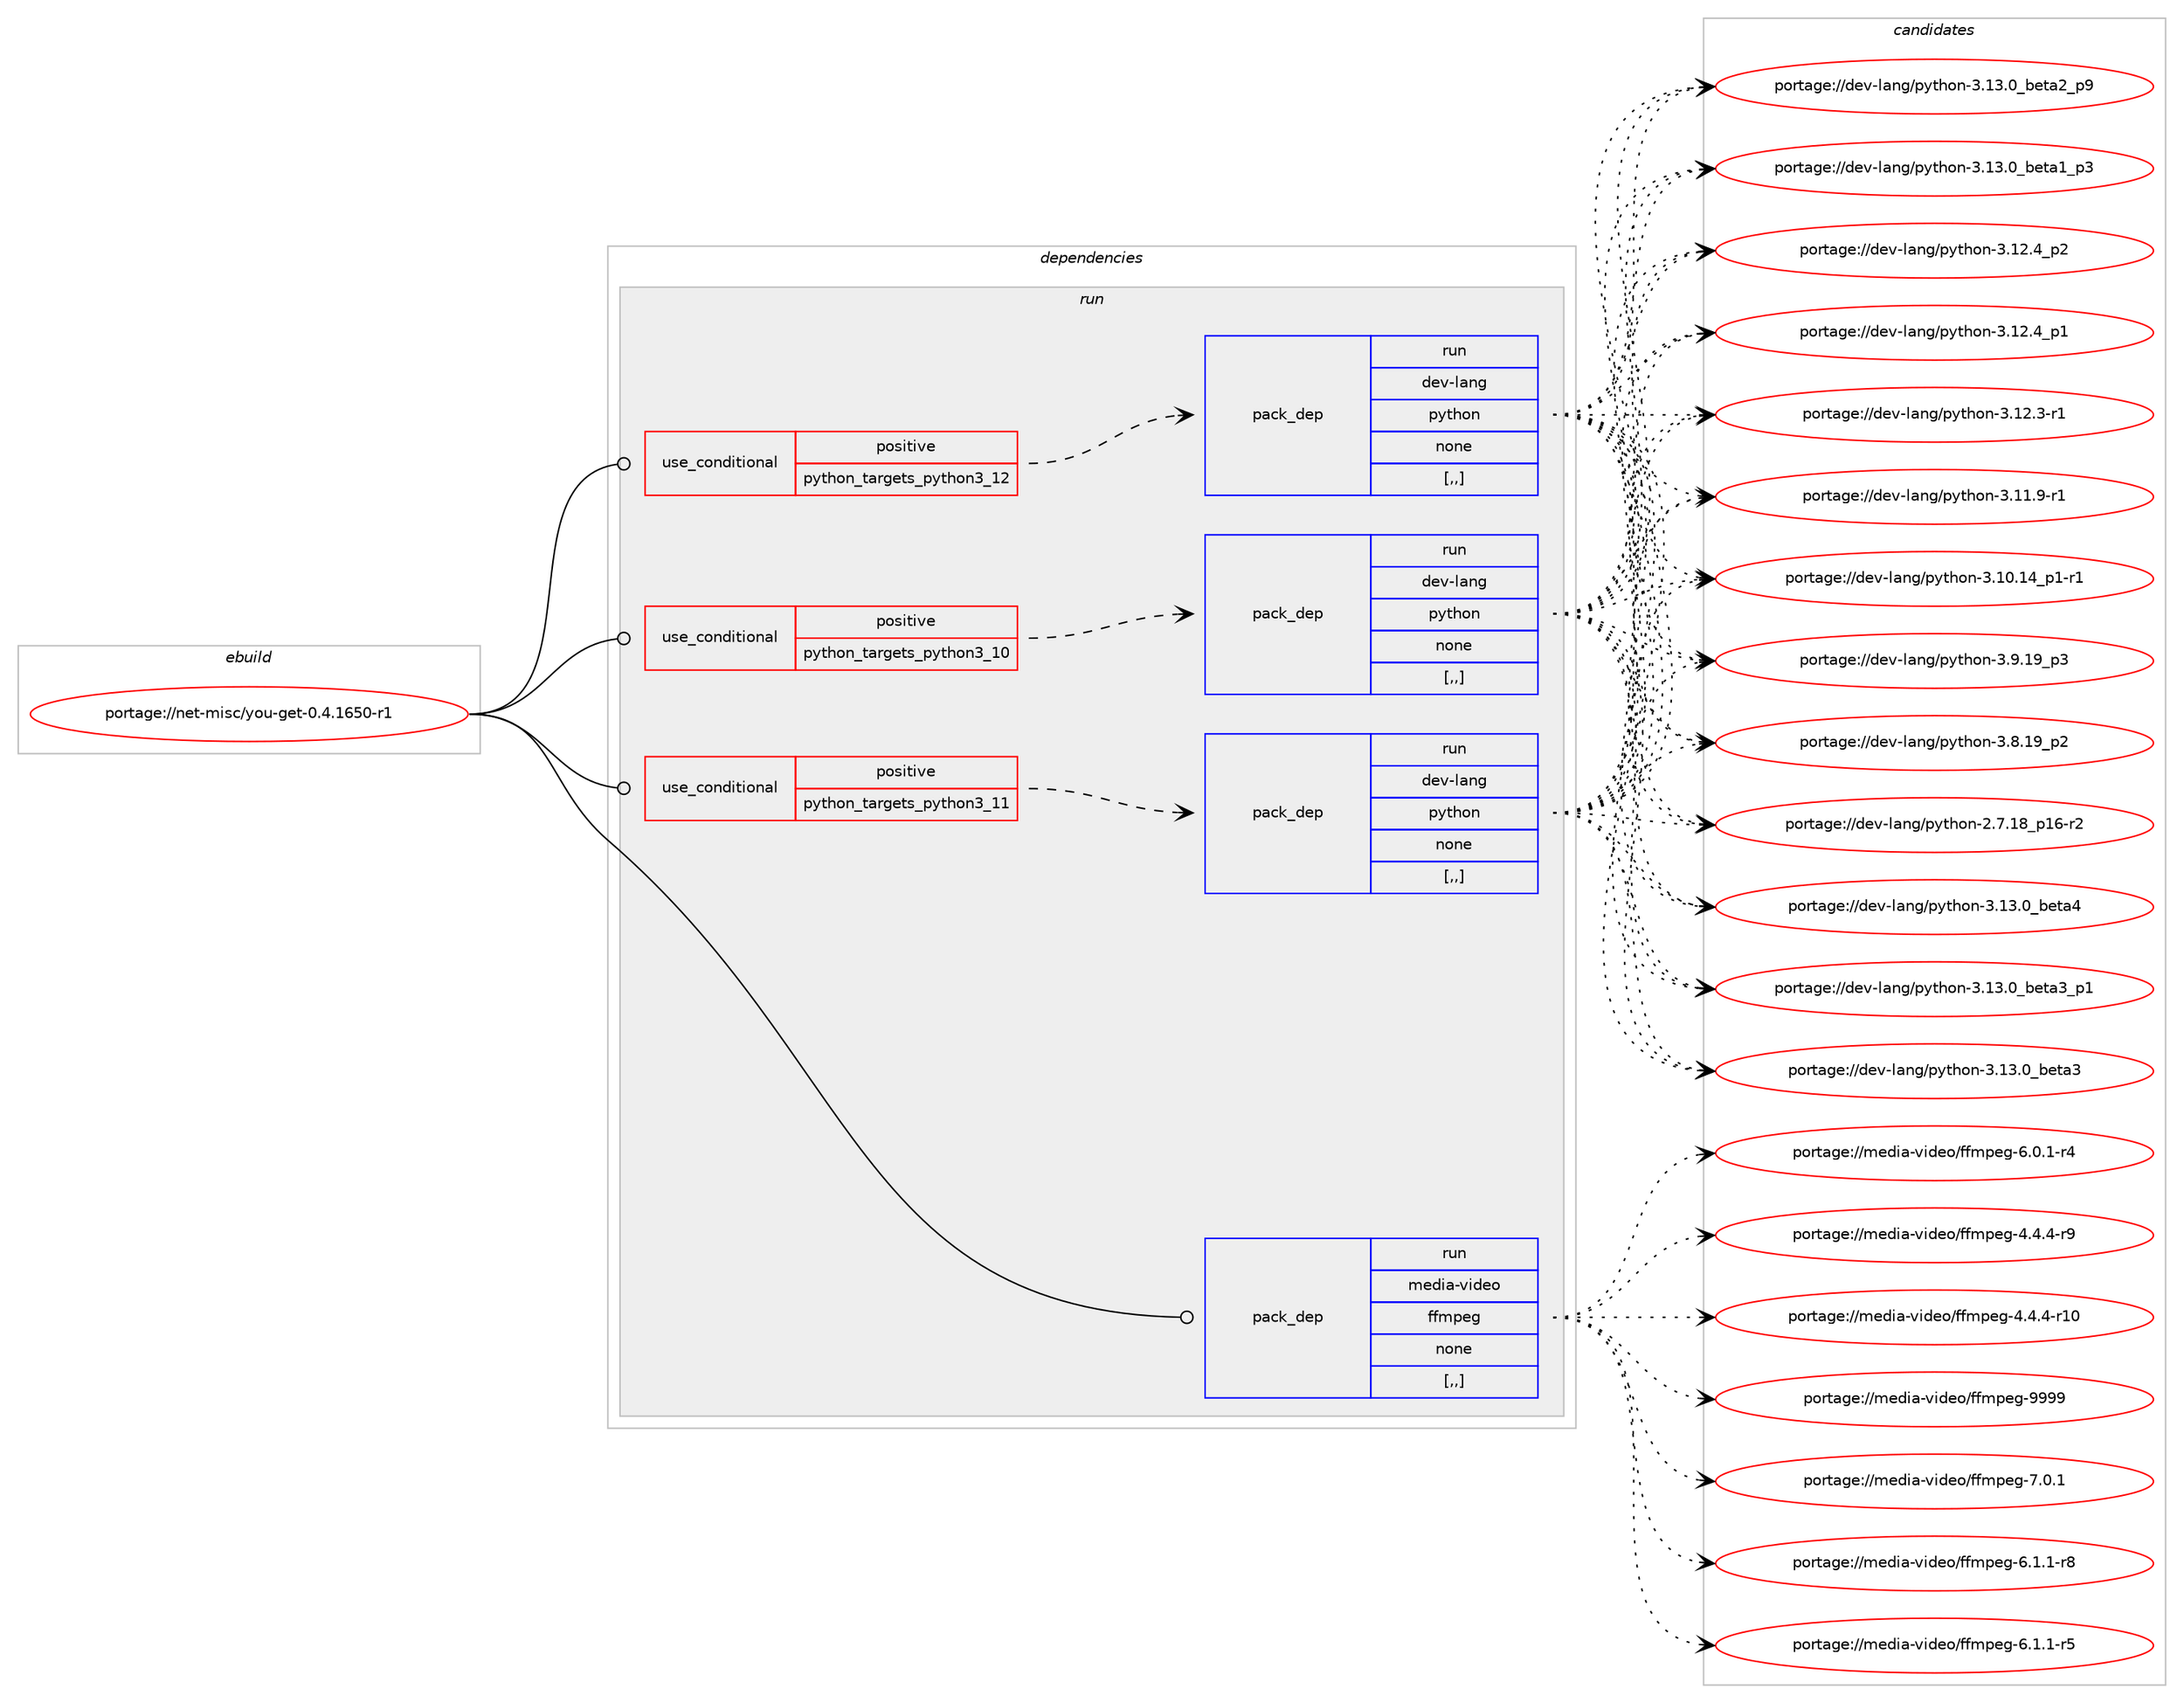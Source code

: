 digraph prolog {

# *************
# Graph options
# *************

newrank=true;
concentrate=true;
compound=true;
graph [rankdir=LR,fontname=Helvetica,fontsize=10,ranksep=1.5];#, ranksep=2.5, nodesep=0.2];
edge  [arrowhead=vee];
node  [fontname=Helvetica,fontsize=10];

# **********
# The ebuild
# **********

subgraph cluster_leftcol {
color=gray;
label=<<i>ebuild</i>>;
id [label="portage://net-misc/you-get-0.4.1650-r1", color=red, width=4, href="../net-misc/you-get-0.4.1650-r1.svg"];
}

# ****************
# The dependencies
# ****************

subgraph cluster_midcol {
color=gray;
label=<<i>dependencies</i>>;
subgraph cluster_compile {
fillcolor="#eeeeee";
style=filled;
label=<<i>compile</i>>;
}
subgraph cluster_compileandrun {
fillcolor="#eeeeee";
style=filled;
label=<<i>compile and run</i>>;
}
subgraph cluster_run {
fillcolor="#eeeeee";
style=filled;
label=<<i>run</i>>;
subgraph cond99584 {
dependency377895 [label=<<TABLE BORDER="0" CELLBORDER="1" CELLSPACING="0" CELLPADDING="4"><TR><TD ROWSPAN="3" CELLPADDING="10">use_conditional</TD></TR><TR><TD>positive</TD></TR><TR><TD>python_targets_python3_10</TD></TR></TABLE>>, shape=none, color=red];
subgraph pack275592 {
dependency377896 [label=<<TABLE BORDER="0" CELLBORDER="1" CELLSPACING="0" CELLPADDING="4" WIDTH="220"><TR><TD ROWSPAN="6" CELLPADDING="30">pack_dep</TD></TR><TR><TD WIDTH="110">run</TD></TR><TR><TD>dev-lang</TD></TR><TR><TD>python</TD></TR><TR><TD>none</TD></TR><TR><TD>[,,]</TD></TR></TABLE>>, shape=none, color=blue];
}
dependency377895:e -> dependency377896:w [weight=20,style="dashed",arrowhead="vee"];
}
id:e -> dependency377895:w [weight=20,style="solid",arrowhead="odot"];
subgraph cond99585 {
dependency377897 [label=<<TABLE BORDER="0" CELLBORDER="1" CELLSPACING="0" CELLPADDING="4"><TR><TD ROWSPAN="3" CELLPADDING="10">use_conditional</TD></TR><TR><TD>positive</TD></TR><TR><TD>python_targets_python3_11</TD></TR></TABLE>>, shape=none, color=red];
subgraph pack275593 {
dependency377898 [label=<<TABLE BORDER="0" CELLBORDER="1" CELLSPACING="0" CELLPADDING="4" WIDTH="220"><TR><TD ROWSPAN="6" CELLPADDING="30">pack_dep</TD></TR><TR><TD WIDTH="110">run</TD></TR><TR><TD>dev-lang</TD></TR><TR><TD>python</TD></TR><TR><TD>none</TD></TR><TR><TD>[,,]</TD></TR></TABLE>>, shape=none, color=blue];
}
dependency377897:e -> dependency377898:w [weight=20,style="dashed",arrowhead="vee"];
}
id:e -> dependency377897:w [weight=20,style="solid",arrowhead="odot"];
subgraph cond99586 {
dependency377899 [label=<<TABLE BORDER="0" CELLBORDER="1" CELLSPACING="0" CELLPADDING="4"><TR><TD ROWSPAN="3" CELLPADDING="10">use_conditional</TD></TR><TR><TD>positive</TD></TR><TR><TD>python_targets_python3_12</TD></TR></TABLE>>, shape=none, color=red];
subgraph pack275594 {
dependency377900 [label=<<TABLE BORDER="0" CELLBORDER="1" CELLSPACING="0" CELLPADDING="4" WIDTH="220"><TR><TD ROWSPAN="6" CELLPADDING="30">pack_dep</TD></TR><TR><TD WIDTH="110">run</TD></TR><TR><TD>dev-lang</TD></TR><TR><TD>python</TD></TR><TR><TD>none</TD></TR><TR><TD>[,,]</TD></TR></TABLE>>, shape=none, color=blue];
}
dependency377899:e -> dependency377900:w [weight=20,style="dashed",arrowhead="vee"];
}
id:e -> dependency377899:w [weight=20,style="solid",arrowhead="odot"];
subgraph pack275595 {
dependency377901 [label=<<TABLE BORDER="0" CELLBORDER="1" CELLSPACING="0" CELLPADDING="4" WIDTH="220"><TR><TD ROWSPAN="6" CELLPADDING="30">pack_dep</TD></TR><TR><TD WIDTH="110">run</TD></TR><TR><TD>media-video</TD></TR><TR><TD>ffmpeg</TD></TR><TR><TD>none</TD></TR><TR><TD>[,,]</TD></TR></TABLE>>, shape=none, color=blue];
}
id:e -> dependency377901:w [weight=20,style="solid",arrowhead="odot"];
}
}

# **************
# The candidates
# **************

subgraph cluster_choices {
rank=same;
color=gray;
label=<<i>candidates</i>>;

subgraph choice275592 {
color=black;
nodesep=1;
choice1001011184510897110103471121211161041111104551464951464895981011169752 [label="portage://dev-lang/python-3.13.0_beta4", color=red, width=4,href="../dev-lang/python-3.13.0_beta4.svg"];
choice10010111845108971101034711212111610411111045514649514648959810111697519511249 [label="portage://dev-lang/python-3.13.0_beta3_p1", color=red, width=4,href="../dev-lang/python-3.13.0_beta3_p1.svg"];
choice1001011184510897110103471121211161041111104551464951464895981011169751 [label="portage://dev-lang/python-3.13.0_beta3", color=red, width=4,href="../dev-lang/python-3.13.0_beta3.svg"];
choice10010111845108971101034711212111610411111045514649514648959810111697509511257 [label="portage://dev-lang/python-3.13.0_beta2_p9", color=red, width=4,href="../dev-lang/python-3.13.0_beta2_p9.svg"];
choice10010111845108971101034711212111610411111045514649514648959810111697499511251 [label="portage://dev-lang/python-3.13.0_beta1_p3", color=red, width=4,href="../dev-lang/python-3.13.0_beta1_p3.svg"];
choice100101118451089711010347112121116104111110455146495046529511250 [label="portage://dev-lang/python-3.12.4_p2", color=red, width=4,href="../dev-lang/python-3.12.4_p2.svg"];
choice100101118451089711010347112121116104111110455146495046529511249 [label="portage://dev-lang/python-3.12.4_p1", color=red, width=4,href="../dev-lang/python-3.12.4_p1.svg"];
choice100101118451089711010347112121116104111110455146495046514511449 [label="portage://dev-lang/python-3.12.3-r1", color=red, width=4,href="../dev-lang/python-3.12.3-r1.svg"];
choice100101118451089711010347112121116104111110455146494946574511449 [label="portage://dev-lang/python-3.11.9-r1", color=red, width=4,href="../dev-lang/python-3.11.9-r1.svg"];
choice100101118451089711010347112121116104111110455146494846495295112494511449 [label="portage://dev-lang/python-3.10.14_p1-r1", color=red, width=4,href="../dev-lang/python-3.10.14_p1-r1.svg"];
choice100101118451089711010347112121116104111110455146574649579511251 [label="portage://dev-lang/python-3.9.19_p3", color=red, width=4,href="../dev-lang/python-3.9.19_p3.svg"];
choice100101118451089711010347112121116104111110455146564649579511250 [label="portage://dev-lang/python-3.8.19_p2", color=red, width=4,href="../dev-lang/python-3.8.19_p2.svg"];
choice100101118451089711010347112121116104111110455046554649569511249544511450 [label="portage://dev-lang/python-2.7.18_p16-r2", color=red, width=4,href="../dev-lang/python-2.7.18_p16-r2.svg"];
dependency377896:e -> choice1001011184510897110103471121211161041111104551464951464895981011169752:w [style=dotted,weight="100"];
dependency377896:e -> choice10010111845108971101034711212111610411111045514649514648959810111697519511249:w [style=dotted,weight="100"];
dependency377896:e -> choice1001011184510897110103471121211161041111104551464951464895981011169751:w [style=dotted,weight="100"];
dependency377896:e -> choice10010111845108971101034711212111610411111045514649514648959810111697509511257:w [style=dotted,weight="100"];
dependency377896:e -> choice10010111845108971101034711212111610411111045514649514648959810111697499511251:w [style=dotted,weight="100"];
dependency377896:e -> choice100101118451089711010347112121116104111110455146495046529511250:w [style=dotted,weight="100"];
dependency377896:e -> choice100101118451089711010347112121116104111110455146495046529511249:w [style=dotted,weight="100"];
dependency377896:e -> choice100101118451089711010347112121116104111110455146495046514511449:w [style=dotted,weight="100"];
dependency377896:e -> choice100101118451089711010347112121116104111110455146494946574511449:w [style=dotted,weight="100"];
dependency377896:e -> choice100101118451089711010347112121116104111110455146494846495295112494511449:w [style=dotted,weight="100"];
dependency377896:e -> choice100101118451089711010347112121116104111110455146574649579511251:w [style=dotted,weight="100"];
dependency377896:e -> choice100101118451089711010347112121116104111110455146564649579511250:w [style=dotted,weight="100"];
dependency377896:e -> choice100101118451089711010347112121116104111110455046554649569511249544511450:w [style=dotted,weight="100"];
}
subgraph choice275593 {
color=black;
nodesep=1;
choice1001011184510897110103471121211161041111104551464951464895981011169752 [label="portage://dev-lang/python-3.13.0_beta4", color=red, width=4,href="../dev-lang/python-3.13.0_beta4.svg"];
choice10010111845108971101034711212111610411111045514649514648959810111697519511249 [label="portage://dev-lang/python-3.13.0_beta3_p1", color=red, width=4,href="../dev-lang/python-3.13.0_beta3_p1.svg"];
choice1001011184510897110103471121211161041111104551464951464895981011169751 [label="portage://dev-lang/python-3.13.0_beta3", color=red, width=4,href="../dev-lang/python-3.13.0_beta3.svg"];
choice10010111845108971101034711212111610411111045514649514648959810111697509511257 [label="portage://dev-lang/python-3.13.0_beta2_p9", color=red, width=4,href="../dev-lang/python-3.13.0_beta2_p9.svg"];
choice10010111845108971101034711212111610411111045514649514648959810111697499511251 [label="portage://dev-lang/python-3.13.0_beta1_p3", color=red, width=4,href="../dev-lang/python-3.13.0_beta1_p3.svg"];
choice100101118451089711010347112121116104111110455146495046529511250 [label="portage://dev-lang/python-3.12.4_p2", color=red, width=4,href="../dev-lang/python-3.12.4_p2.svg"];
choice100101118451089711010347112121116104111110455146495046529511249 [label="portage://dev-lang/python-3.12.4_p1", color=red, width=4,href="../dev-lang/python-3.12.4_p1.svg"];
choice100101118451089711010347112121116104111110455146495046514511449 [label="portage://dev-lang/python-3.12.3-r1", color=red, width=4,href="../dev-lang/python-3.12.3-r1.svg"];
choice100101118451089711010347112121116104111110455146494946574511449 [label="portage://dev-lang/python-3.11.9-r1", color=red, width=4,href="../dev-lang/python-3.11.9-r1.svg"];
choice100101118451089711010347112121116104111110455146494846495295112494511449 [label="portage://dev-lang/python-3.10.14_p1-r1", color=red, width=4,href="../dev-lang/python-3.10.14_p1-r1.svg"];
choice100101118451089711010347112121116104111110455146574649579511251 [label="portage://dev-lang/python-3.9.19_p3", color=red, width=4,href="../dev-lang/python-3.9.19_p3.svg"];
choice100101118451089711010347112121116104111110455146564649579511250 [label="portage://dev-lang/python-3.8.19_p2", color=red, width=4,href="../dev-lang/python-3.8.19_p2.svg"];
choice100101118451089711010347112121116104111110455046554649569511249544511450 [label="portage://dev-lang/python-2.7.18_p16-r2", color=red, width=4,href="../dev-lang/python-2.7.18_p16-r2.svg"];
dependency377898:e -> choice1001011184510897110103471121211161041111104551464951464895981011169752:w [style=dotted,weight="100"];
dependency377898:e -> choice10010111845108971101034711212111610411111045514649514648959810111697519511249:w [style=dotted,weight="100"];
dependency377898:e -> choice1001011184510897110103471121211161041111104551464951464895981011169751:w [style=dotted,weight="100"];
dependency377898:e -> choice10010111845108971101034711212111610411111045514649514648959810111697509511257:w [style=dotted,weight="100"];
dependency377898:e -> choice10010111845108971101034711212111610411111045514649514648959810111697499511251:w [style=dotted,weight="100"];
dependency377898:e -> choice100101118451089711010347112121116104111110455146495046529511250:w [style=dotted,weight="100"];
dependency377898:e -> choice100101118451089711010347112121116104111110455146495046529511249:w [style=dotted,weight="100"];
dependency377898:e -> choice100101118451089711010347112121116104111110455146495046514511449:w [style=dotted,weight="100"];
dependency377898:e -> choice100101118451089711010347112121116104111110455146494946574511449:w [style=dotted,weight="100"];
dependency377898:e -> choice100101118451089711010347112121116104111110455146494846495295112494511449:w [style=dotted,weight="100"];
dependency377898:e -> choice100101118451089711010347112121116104111110455146574649579511251:w [style=dotted,weight="100"];
dependency377898:e -> choice100101118451089711010347112121116104111110455146564649579511250:w [style=dotted,weight="100"];
dependency377898:e -> choice100101118451089711010347112121116104111110455046554649569511249544511450:w [style=dotted,weight="100"];
}
subgraph choice275594 {
color=black;
nodesep=1;
choice1001011184510897110103471121211161041111104551464951464895981011169752 [label="portage://dev-lang/python-3.13.0_beta4", color=red, width=4,href="../dev-lang/python-3.13.0_beta4.svg"];
choice10010111845108971101034711212111610411111045514649514648959810111697519511249 [label="portage://dev-lang/python-3.13.0_beta3_p1", color=red, width=4,href="../dev-lang/python-3.13.0_beta3_p1.svg"];
choice1001011184510897110103471121211161041111104551464951464895981011169751 [label="portage://dev-lang/python-3.13.0_beta3", color=red, width=4,href="../dev-lang/python-3.13.0_beta3.svg"];
choice10010111845108971101034711212111610411111045514649514648959810111697509511257 [label="portage://dev-lang/python-3.13.0_beta2_p9", color=red, width=4,href="../dev-lang/python-3.13.0_beta2_p9.svg"];
choice10010111845108971101034711212111610411111045514649514648959810111697499511251 [label="portage://dev-lang/python-3.13.0_beta1_p3", color=red, width=4,href="../dev-lang/python-3.13.0_beta1_p3.svg"];
choice100101118451089711010347112121116104111110455146495046529511250 [label="portage://dev-lang/python-3.12.4_p2", color=red, width=4,href="../dev-lang/python-3.12.4_p2.svg"];
choice100101118451089711010347112121116104111110455146495046529511249 [label="portage://dev-lang/python-3.12.4_p1", color=red, width=4,href="../dev-lang/python-3.12.4_p1.svg"];
choice100101118451089711010347112121116104111110455146495046514511449 [label="portage://dev-lang/python-3.12.3-r1", color=red, width=4,href="../dev-lang/python-3.12.3-r1.svg"];
choice100101118451089711010347112121116104111110455146494946574511449 [label="portage://dev-lang/python-3.11.9-r1", color=red, width=4,href="../dev-lang/python-3.11.9-r1.svg"];
choice100101118451089711010347112121116104111110455146494846495295112494511449 [label="portage://dev-lang/python-3.10.14_p1-r1", color=red, width=4,href="../dev-lang/python-3.10.14_p1-r1.svg"];
choice100101118451089711010347112121116104111110455146574649579511251 [label="portage://dev-lang/python-3.9.19_p3", color=red, width=4,href="../dev-lang/python-3.9.19_p3.svg"];
choice100101118451089711010347112121116104111110455146564649579511250 [label="portage://dev-lang/python-3.8.19_p2", color=red, width=4,href="../dev-lang/python-3.8.19_p2.svg"];
choice100101118451089711010347112121116104111110455046554649569511249544511450 [label="portage://dev-lang/python-2.7.18_p16-r2", color=red, width=4,href="../dev-lang/python-2.7.18_p16-r2.svg"];
dependency377900:e -> choice1001011184510897110103471121211161041111104551464951464895981011169752:w [style=dotted,weight="100"];
dependency377900:e -> choice10010111845108971101034711212111610411111045514649514648959810111697519511249:w [style=dotted,weight="100"];
dependency377900:e -> choice1001011184510897110103471121211161041111104551464951464895981011169751:w [style=dotted,weight="100"];
dependency377900:e -> choice10010111845108971101034711212111610411111045514649514648959810111697509511257:w [style=dotted,weight="100"];
dependency377900:e -> choice10010111845108971101034711212111610411111045514649514648959810111697499511251:w [style=dotted,weight="100"];
dependency377900:e -> choice100101118451089711010347112121116104111110455146495046529511250:w [style=dotted,weight="100"];
dependency377900:e -> choice100101118451089711010347112121116104111110455146495046529511249:w [style=dotted,weight="100"];
dependency377900:e -> choice100101118451089711010347112121116104111110455146495046514511449:w [style=dotted,weight="100"];
dependency377900:e -> choice100101118451089711010347112121116104111110455146494946574511449:w [style=dotted,weight="100"];
dependency377900:e -> choice100101118451089711010347112121116104111110455146494846495295112494511449:w [style=dotted,weight="100"];
dependency377900:e -> choice100101118451089711010347112121116104111110455146574649579511251:w [style=dotted,weight="100"];
dependency377900:e -> choice100101118451089711010347112121116104111110455146564649579511250:w [style=dotted,weight="100"];
dependency377900:e -> choice100101118451089711010347112121116104111110455046554649569511249544511450:w [style=dotted,weight="100"];
}
subgraph choice275595 {
color=black;
nodesep=1;
choice1091011001059745118105100101111471021021091121011034557575757 [label="portage://media-video/ffmpeg-9999", color=red, width=4,href="../media-video/ffmpeg-9999.svg"];
choice109101100105974511810510010111147102102109112101103455546484649 [label="portage://media-video/ffmpeg-7.0.1", color=red, width=4,href="../media-video/ffmpeg-7.0.1.svg"];
choice1091011001059745118105100101111471021021091121011034554464946494511456 [label="portage://media-video/ffmpeg-6.1.1-r8", color=red, width=4,href="../media-video/ffmpeg-6.1.1-r8.svg"];
choice1091011001059745118105100101111471021021091121011034554464946494511453 [label="portage://media-video/ffmpeg-6.1.1-r5", color=red, width=4,href="../media-video/ffmpeg-6.1.1-r5.svg"];
choice1091011001059745118105100101111471021021091121011034554464846494511452 [label="portage://media-video/ffmpeg-6.0.1-r4", color=red, width=4,href="../media-video/ffmpeg-6.0.1-r4.svg"];
choice1091011001059745118105100101111471021021091121011034552465246524511457 [label="portage://media-video/ffmpeg-4.4.4-r9", color=red, width=4,href="../media-video/ffmpeg-4.4.4-r9.svg"];
choice109101100105974511810510010111147102102109112101103455246524652451144948 [label="portage://media-video/ffmpeg-4.4.4-r10", color=red, width=4,href="../media-video/ffmpeg-4.4.4-r10.svg"];
dependency377901:e -> choice1091011001059745118105100101111471021021091121011034557575757:w [style=dotted,weight="100"];
dependency377901:e -> choice109101100105974511810510010111147102102109112101103455546484649:w [style=dotted,weight="100"];
dependency377901:e -> choice1091011001059745118105100101111471021021091121011034554464946494511456:w [style=dotted,weight="100"];
dependency377901:e -> choice1091011001059745118105100101111471021021091121011034554464946494511453:w [style=dotted,weight="100"];
dependency377901:e -> choice1091011001059745118105100101111471021021091121011034554464846494511452:w [style=dotted,weight="100"];
dependency377901:e -> choice1091011001059745118105100101111471021021091121011034552465246524511457:w [style=dotted,weight="100"];
dependency377901:e -> choice109101100105974511810510010111147102102109112101103455246524652451144948:w [style=dotted,weight="100"];
}
}

}
